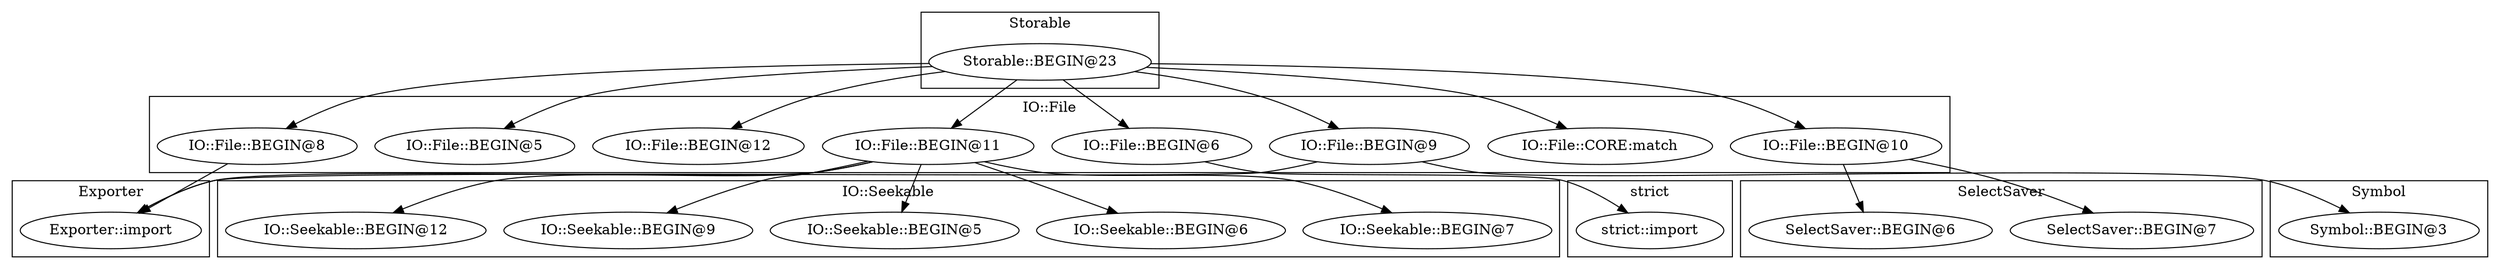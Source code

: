 digraph {
graph [overlap=false]
subgraph cluster_Storable {
	label="Storable";
	"Storable::BEGIN@23";
}
subgraph cluster_Symbol {
	label="Symbol";
	"Symbol::BEGIN@3";
}
subgraph cluster_IO_File {
	label="IO::File";
	"IO::File::BEGIN@11";
	"IO::File::CORE:match";
	"IO::File::BEGIN@6";
	"IO::File::BEGIN@10";
	"IO::File::BEGIN@8";
	"IO::File::BEGIN@12";
	"IO::File::BEGIN@5";
	"IO::File::BEGIN@9";
}
subgraph cluster_strict {
	label="strict";
	"strict::import";
}
subgraph cluster_Exporter {
	label="Exporter";
	"Exporter::import";
}
subgraph cluster_SelectSaver {
	label="SelectSaver";
	"SelectSaver::BEGIN@7";
	"SelectSaver::BEGIN@6";
}
subgraph cluster_IO_Seekable {
	label="IO::Seekable";
	"IO::Seekable::BEGIN@7";
	"IO::Seekable::BEGIN@6";
	"IO::Seekable::BEGIN@5";
	"IO::Seekable::BEGIN@9";
	"IO::Seekable::BEGIN@12";
}
"IO::File::BEGIN@11" -> "IO::Seekable::BEGIN@12";
"IO::File::BEGIN@11" -> "IO::Seekable::BEGIN@9";
"Storable::BEGIN@23" -> "IO::File::BEGIN@8";
"IO::File::BEGIN@11" -> "IO::Seekable::BEGIN@6";
"IO::File::BEGIN@10" -> "SelectSaver::BEGIN@7";
"IO::File::BEGIN@8" -> "Exporter::import";
"IO::File::BEGIN@11" -> "Exporter::import";
"IO::File::BEGIN@9" -> "Exporter::import";
"Storable::BEGIN@23" -> "IO::File::BEGIN@5";
"Storable::BEGIN@23" -> "IO::File::BEGIN@9";
"IO::File::BEGIN@11" -> "IO::Seekable::BEGIN@7";
"IO::File::BEGIN@11" -> "IO::Seekable::BEGIN@5";
"Storable::BEGIN@23" -> "IO::File::BEGIN@12";
"IO::File::BEGIN@10" -> "SelectSaver::BEGIN@6";
"Storable::BEGIN@23" -> "IO::File::BEGIN@10";
"IO::File::BEGIN@9" -> "Symbol::BEGIN@3";
"Storable::BEGIN@23" -> "IO::File::BEGIN@11";
"Storable::BEGIN@23" -> "IO::File::BEGIN@6";
"Storable::BEGIN@23" -> "IO::File::CORE:match";
"IO::File::BEGIN@6" -> "strict::import";
}
